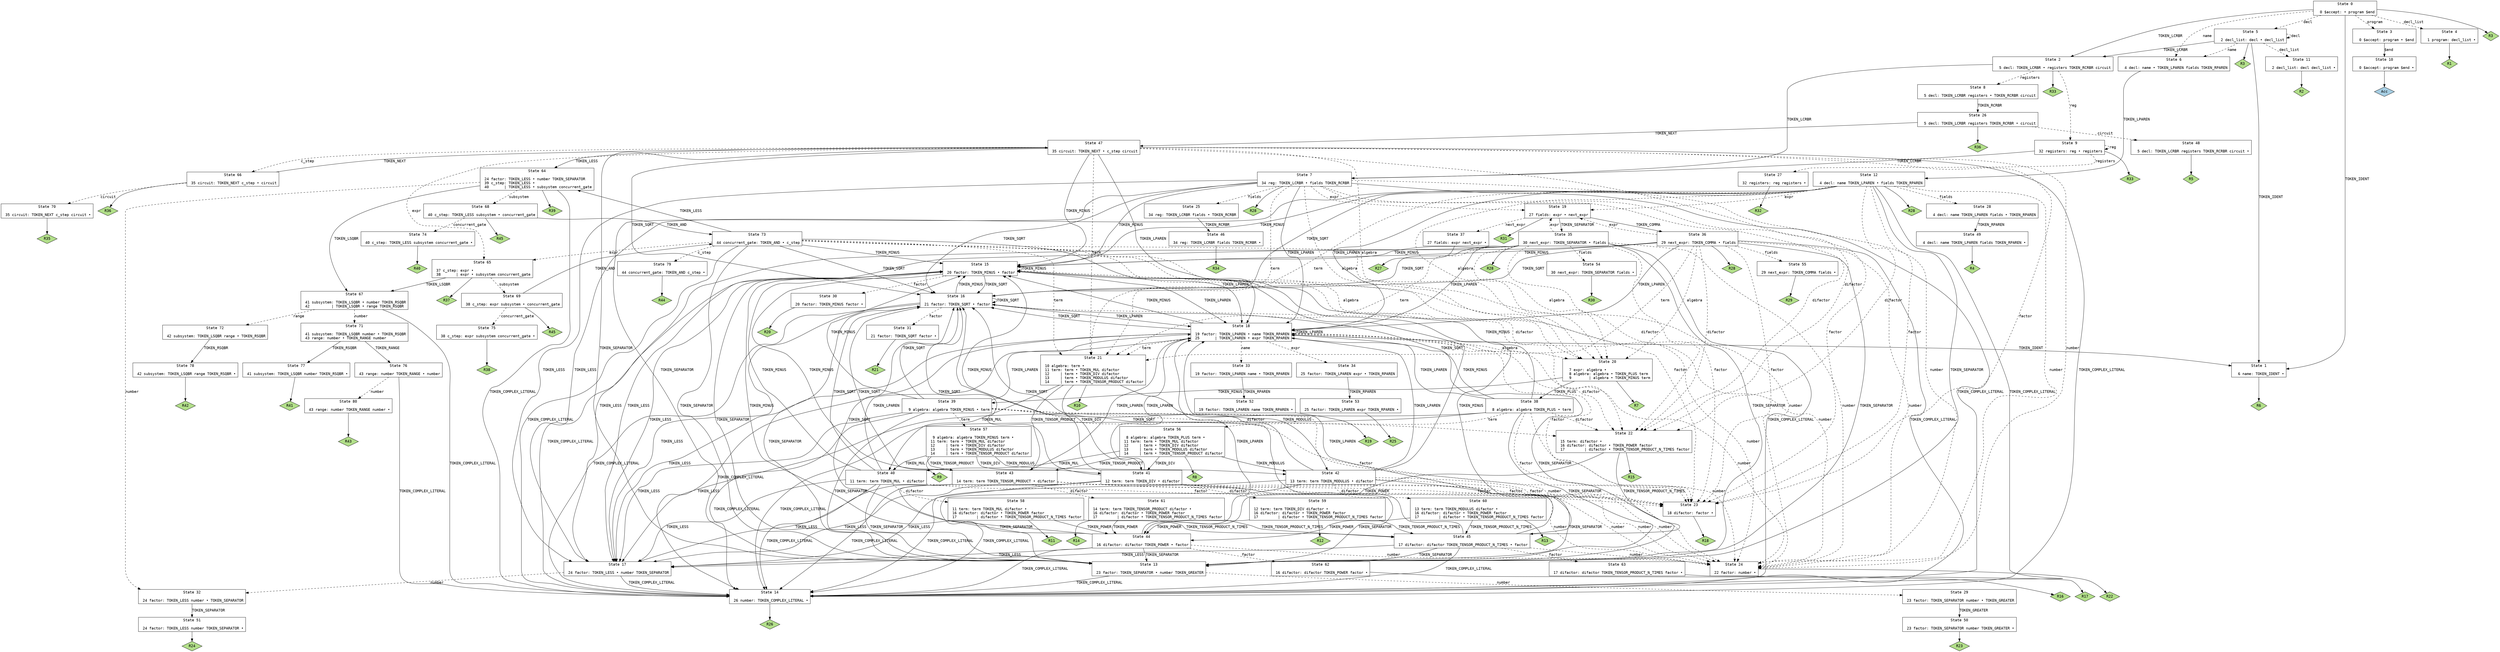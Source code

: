 // Generated by GNU Bison 3.8.2.
// Report bugs to <bug-bison@gnu.org>.
// Home page: <https://www.gnu.org/software/bison/>.

digraph "q_assembly/parser/parser.y"
{
  node [fontname = courier, shape = box, colorscheme = paired6]
  edge [fontname = courier]

  0 [label="State 0\n\l  0 $accept: • program $end\l"]
  0 -> 1 [style=solid label="TOKEN_IDENT"]
  0 -> 2 [style=solid label="TOKEN_LCRBR"]
  0 -> 3 [style=dashed label="program"]
  0 -> 4 [style=dashed label="decl_list"]
  0 -> 5 [style=dashed label="decl"]
  0 -> 6 [style=dashed label="name"]
  0 -> "0R3" [style=solid]
 "0R3" [label="R3", fillcolor=3, shape=diamond, style=filled]
  1 [label="State 1\n\l  6 name: TOKEN_IDENT •\l"]
  1 -> "1R6" [style=solid]
 "1R6" [label="R6", fillcolor=3, shape=diamond, style=filled]
  2 [label="State 2\n\l  5 decl: TOKEN_LCRBR • registers TOKEN_RCRBR circuit\l"]
  2 -> 7 [style=solid label="TOKEN_LCRBR"]
  2 -> 8 [style=dashed label="registers"]
  2 -> 9 [style=dashed label="reg"]
  2 -> "2R33" [style=solid]
 "2R33" [label="R33", fillcolor=3, shape=diamond, style=filled]
  3 [label="State 3\n\l  0 $accept: program • $end\l"]
  3 -> 10 [style=solid label="$end"]
  4 [label="State 4\n\l  1 program: decl_list •\l"]
  4 -> "4R1" [style=solid]
 "4R1" [label="R1", fillcolor=3, shape=diamond, style=filled]
  5 [label="State 5\n\l  2 decl_list: decl • decl_list\l"]
  5 -> 1 [style=solid label="TOKEN_IDENT"]
  5 -> 2 [style=solid label="TOKEN_LCRBR"]
  5 -> 11 [style=dashed label="decl_list"]
  5 -> 5 [style=dashed label="decl"]
  5 -> 6 [style=dashed label="name"]
  5 -> "5R3" [style=solid]
 "5R3" [label="R3", fillcolor=3, shape=diamond, style=filled]
  6 [label="State 6\n\l  4 decl: name • TOKEN_LPAREN fields TOKEN_RPAREN\l"]
  6 -> 12 [style=solid label="TOKEN_LPAREN"]
  7 [label="State 7\n\l 34 reg: TOKEN_LCRBR • fields TOKEN_RCRBR\l"]
  7 -> 13 [style=solid label="TOKEN_SEPARATOR"]
  7 -> 14 [style=solid label="TOKEN_COMPLEX_LITERAL"]
  7 -> 15 [style=solid label="TOKEN_MINUS"]
  7 -> 16 [style=solid label="TOKEN_SQRT"]
  7 -> 17 [style=solid label="TOKEN_LESS"]
  7 -> 18 [style=solid label="TOKEN_LPAREN"]
  7 -> 19 [style=dashed label="expr"]
  7 -> 20 [style=dashed label="algebra"]
  7 -> 21 [style=dashed label="term"]
  7 -> 22 [style=dashed label="difactor"]
  7 -> 23 [style=dashed label="factor"]
  7 -> 24 [style=dashed label="number"]
  7 -> 25 [style=dashed label="fields"]
  7 -> "7R28" [style=solid]
 "7R28" [label="R28", fillcolor=3, shape=diamond, style=filled]
  8 [label="State 8\n\l  5 decl: TOKEN_LCRBR registers • TOKEN_RCRBR circuit\l"]
  8 -> 26 [style=solid label="TOKEN_RCRBR"]
  9 [label="State 9\n\l 32 registers: reg • registers\l"]
  9 -> 7 [style=solid label="TOKEN_LCRBR"]
  9 -> 27 [style=dashed label="registers"]
  9 -> 9 [style=dashed label="reg"]
  9 -> "9R33" [style=solid]
 "9R33" [label="R33", fillcolor=3, shape=diamond, style=filled]
  10 [label="State 10\n\l  0 $accept: program $end •\l"]
  10 -> "10R0" [style=solid]
 "10R0" [label="Acc", fillcolor=1, shape=diamond, style=filled]
  11 [label="State 11\n\l  2 decl_list: decl decl_list •\l"]
  11 -> "11R2" [style=solid]
 "11R2" [label="R2", fillcolor=3, shape=diamond, style=filled]
  12 [label="State 12\n\l  4 decl: name TOKEN_LPAREN • fields TOKEN_RPAREN\l"]
  12 -> 13 [style=solid label="TOKEN_SEPARATOR"]
  12 -> 14 [style=solid label="TOKEN_COMPLEX_LITERAL"]
  12 -> 15 [style=solid label="TOKEN_MINUS"]
  12 -> 16 [style=solid label="TOKEN_SQRT"]
  12 -> 17 [style=solid label="TOKEN_LESS"]
  12 -> 18 [style=solid label="TOKEN_LPAREN"]
  12 -> 19 [style=dashed label="expr"]
  12 -> 20 [style=dashed label="algebra"]
  12 -> 21 [style=dashed label="term"]
  12 -> 22 [style=dashed label="difactor"]
  12 -> 23 [style=dashed label="factor"]
  12 -> 24 [style=dashed label="number"]
  12 -> 28 [style=dashed label="fields"]
  12 -> "12R28" [style=solid]
 "12R28" [label="R28", fillcolor=3, shape=diamond, style=filled]
  13 [label="State 13\n\l 23 factor: TOKEN_SEPARATOR • number TOKEN_GREATER\l"]
  13 -> 14 [style=solid label="TOKEN_COMPLEX_LITERAL"]
  13 -> 29 [style=dashed label="number"]
  14 [label="State 14\n\l 26 number: TOKEN_COMPLEX_LITERAL •\l"]
  14 -> "14R26" [style=solid]
 "14R26" [label="R26", fillcolor=3, shape=diamond, style=filled]
  15 [label="State 15\n\l 20 factor: TOKEN_MINUS • factor\l"]
  15 -> 13 [style=solid label="TOKEN_SEPARATOR"]
  15 -> 14 [style=solid label="TOKEN_COMPLEX_LITERAL"]
  15 -> 15 [style=solid label="TOKEN_MINUS"]
  15 -> 16 [style=solid label="TOKEN_SQRT"]
  15 -> 17 [style=solid label="TOKEN_LESS"]
  15 -> 18 [style=solid label="TOKEN_LPAREN"]
  15 -> 30 [style=dashed label="factor"]
  15 -> 24 [style=dashed label="number"]
  16 [label="State 16\n\l 21 factor: TOKEN_SQRT • factor\l"]
  16 -> 13 [style=solid label="TOKEN_SEPARATOR"]
  16 -> 14 [style=solid label="TOKEN_COMPLEX_LITERAL"]
  16 -> 15 [style=solid label="TOKEN_MINUS"]
  16 -> 16 [style=solid label="TOKEN_SQRT"]
  16 -> 17 [style=solid label="TOKEN_LESS"]
  16 -> 18 [style=solid label="TOKEN_LPAREN"]
  16 -> 31 [style=dashed label="factor"]
  16 -> 24 [style=dashed label="number"]
  17 [label="State 17\n\l 24 factor: TOKEN_LESS • number TOKEN_SEPARATOR\l"]
  17 -> 14 [style=solid label="TOKEN_COMPLEX_LITERAL"]
  17 -> 32 [style=dashed label="number"]
  18 [label="State 18\n\l 19 factor: TOKEN_LPAREN • name TOKEN_RPAREN\l 25       | TOKEN_LPAREN • expr TOKEN_RPAREN\l"]
  18 -> 13 [style=solid label="TOKEN_SEPARATOR"]
  18 -> 14 [style=solid label="TOKEN_COMPLEX_LITERAL"]
  18 -> 1 [style=solid label="TOKEN_IDENT"]
  18 -> 15 [style=solid label="TOKEN_MINUS"]
  18 -> 16 [style=solid label="TOKEN_SQRT"]
  18 -> 17 [style=solid label="TOKEN_LESS"]
  18 -> 18 [style=solid label="TOKEN_LPAREN"]
  18 -> 33 [style=dashed label="name"]
  18 -> 34 [style=dashed label="expr"]
  18 -> 20 [style=dashed label="algebra"]
  18 -> 21 [style=dashed label="term"]
  18 -> 22 [style=dashed label="difactor"]
  18 -> 23 [style=dashed label="factor"]
  18 -> 24 [style=dashed label="number"]
  19 [label="State 19\n\l 27 fields: expr • next_expr\l"]
  19 -> 35 [style=solid label="TOKEN_SEPARATOR"]
  19 -> 36 [style=solid label="TOKEN_COMMA"]
  19 -> 37 [style=dashed label="next_expr"]
  19 -> "19R31" [style=solid]
 "19R31" [label="R31", fillcolor=3, shape=diamond, style=filled]
  20 [label="State 20\n\l  7 expr: algebra •\l  8 algebra: algebra • TOKEN_PLUS term\l  9        | algebra • TOKEN_MINUS term\l"]
  20 -> 38 [style=solid label="TOKEN_PLUS"]
  20 -> 39 [style=solid label="TOKEN_MINUS"]
  20 -> "20R7" [style=solid]
 "20R7" [label="R7", fillcolor=3, shape=diamond, style=filled]
  21 [label="State 21\n\l 10 algebra: term •\l 11 term: term • TOKEN_MUL difactor\l 12     | term • TOKEN_DIV difactor\l 13     | term • TOKEN_MODULUS difactor\l 14     | term • TOKEN_TENSOR_PRODUCT difactor\l"]
  21 -> 40 [style=solid label="TOKEN_MUL"]
  21 -> 41 [style=solid label="TOKEN_DIV"]
  21 -> 42 [style=solid label="TOKEN_MODULUS"]
  21 -> 43 [style=solid label="TOKEN_TENSOR_PRODUCT"]
  21 -> "21R10" [style=solid]
 "21R10" [label="R10", fillcolor=3, shape=diamond, style=filled]
  22 [label="State 22\n\l 15 term: difactor •\l 16 difactor: difactor • TOKEN_POWER factor\l 17         | difactor • TOKEN_TENSOR_PRODUCT_N_TIMES factor\l"]
  22 -> 44 [style=solid label="TOKEN_POWER"]
  22 -> 45 [style=solid label="TOKEN_TENSOR_PRODUCT_N_TIMES"]
  22 -> "22R15" [style=solid]
 "22R15" [label="R15", fillcolor=3, shape=diamond, style=filled]
  23 [label="State 23\n\l 18 difactor: factor •\l"]
  23 -> "23R18" [style=solid]
 "23R18" [label="R18", fillcolor=3, shape=diamond, style=filled]
  24 [label="State 24\n\l 22 factor: number •\l"]
  24 -> "24R22" [style=solid]
 "24R22" [label="R22", fillcolor=3, shape=diamond, style=filled]
  25 [label="State 25\n\l 34 reg: TOKEN_LCRBR fields • TOKEN_RCRBR\l"]
  25 -> 46 [style=solid label="TOKEN_RCRBR"]
  26 [label="State 26\n\l  5 decl: TOKEN_LCRBR registers TOKEN_RCRBR • circuit\l"]
  26 -> 47 [style=solid label="TOKEN_NEXT"]
  26 -> 48 [style=dashed label="circuit"]
  26 -> "26R36" [style=solid]
 "26R36" [label="R36", fillcolor=3, shape=diamond, style=filled]
  27 [label="State 27\n\l 32 registers: reg registers •\l"]
  27 -> "27R32" [style=solid]
 "27R32" [label="R32", fillcolor=3, shape=diamond, style=filled]
  28 [label="State 28\n\l  4 decl: name TOKEN_LPAREN fields • TOKEN_RPAREN\l"]
  28 -> 49 [style=solid label="TOKEN_RPAREN"]
  29 [label="State 29\n\l 23 factor: TOKEN_SEPARATOR number • TOKEN_GREATER\l"]
  29 -> 50 [style=solid label="TOKEN_GREATER"]
  30 [label="State 30\n\l 20 factor: TOKEN_MINUS factor •\l"]
  30 -> "30R20" [style=solid]
 "30R20" [label="R20", fillcolor=3, shape=diamond, style=filled]
  31 [label="State 31\n\l 21 factor: TOKEN_SQRT factor •\l"]
  31 -> "31R21" [style=solid]
 "31R21" [label="R21", fillcolor=3, shape=diamond, style=filled]
  32 [label="State 32\n\l 24 factor: TOKEN_LESS number • TOKEN_SEPARATOR\l"]
  32 -> 51 [style=solid label="TOKEN_SEPARATOR"]
  33 [label="State 33\n\l 19 factor: TOKEN_LPAREN name • TOKEN_RPAREN\l"]
  33 -> 52 [style=solid label="TOKEN_RPAREN"]
  34 [label="State 34\n\l 25 factor: TOKEN_LPAREN expr • TOKEN_RPAREN\l"]
  34 -> 53 [style=solid label="TOKEN_RPAREN"]
  35 [label="State 35\n\l 30 next_expr: TOKEN_SEPARATOR • fields\l"]
  35 -> 13 [style=solid label="TOKEN_SEPARATOR"]
  35 -> 14 [style=solid label="TOKEN_COMPLEX_LITERAL"]
  35 -> 15 [style=solid label="TOKEN_MINUS"]
  35 -> 16 [style=solid label="TOKEN_SQRT"]
  35 -> 17 [style=solid label="TOKEN_LESS"]
  35 -> 18 [style=solid label="TOKEN_LPAREN"]
  35 -> 19 [style=dashed label="expr"]
  35 -> 20 [style=dashed label="algebra"]
  35 -> 21 [style=dashed label="term"]
  35 -> 22 [style=dashed label="difactor"]
  35 -> 23 [style=dashed label="factor"]
  35 -> 24 [style=dashed label="number"]
  35 -> 54 [style=dashed label="fields"]
  35 -> "35R28" [style=solid]
 "35R28" [label="R28", fillcolor=3, shape=diamond, style=filled]
  36 [label="State 36\n\l 29 next_expr: TOKEN_COMMA • fields\l"]
  36 -> 13 [style=solid label="TOKEN_SEPARATOR"]
  36 -> 14 [style=solid label="TOKEN_COMPLEX_LITERAL"]
  36 -> 15 [style=solid label="TOKEN_MINUS"]
  36 -> 16 [style=solid label="TOKEN_SQRT"]
  36 -> 17 [style=solid label="TOKEN_LESS"]
  36 -> 18 [style=solid label="TOKEN_LPAREN"]
  36 -> 19 [style=dashed label="expr"]
  36 -> 20 [style=dashed label="algebra"]
  36 -> 21 [style=dashed label="term"]
  36 -> 22 [style=dashed label="difactor"]
  36 -> 23 [style=dashed label="factor"]
  36 -> 24 [style=dashed label="number"]
  36 -> 55 [style=dashed label="fields"]
  36 -> "36R28" [style=solid]
 "36R28" [label="R28", fillcolor=3, shape=diamond, style=filled]
  37 [label="State 37\n\l 27 fields: expr next_expr •\l"]
  37 -> "37R27" [style=solid]
 "37R27" [label="R27", fillcolor=3, shape=diamond, style=filled]
  38 [label="State 38\n\l  8 algebra: algebra TOKEN_PLUS • term\l"]
  38 -> 13 [style=solid label="TOKEN_SEPARATOR"]
  38 -> 14 [style=solid label="TOKEN_COMPLEX_LITERAL"]
  38 -> 15 [style=solid label="TOKEN_MINUS"]
  38 -> 16 [style=solid label="TOKEN_SQRT"]
  38 -> 17 [style=solid label="TOKEN_LESS"]
  38 -> 18 [style=solid label="TOKEN_LPAREN"]
  38 -> 56 [style=dashed label="term"]
  38 -> 22 [style=dashed label="difactor"]
  38 -> 23 [style=dashed label="factor"]
  38 -> 24 [style=dashed label="number"]
  39 [label="State 39\n\l  9 algebra: algebra TOKEN_MINUS • term\l"]
  39 -> 13 [style=solid label="TOKEN_SEPARATOR"]
  39 -> 14 [style=solid label="TOKEN_COMPLEX_LITERAL"]
  39 -> 15 [style=solid label="TOKEN_MINUS"]
  39 -> 16 [style=solid label="TOKEN_SQRT"]
  39 -> 17 [style=solid label="TOKEN_LESS"]
  39 -> 18 [style=solid label="TOKEN_LPAREN"]
  39 -> 57 [style=dashed label="term"]
  39 -> 22 [style=dashed label="difactor"]
  39 -> 23 [style=dashed label="factor"]
  39 -> 24 [style=dashed label="number"]
  40 [label="State 40\n\l 11 term: term TOKEN_MUL • difactor\l"]
  40 -> 13 [style=solid label="TOKEN_SEPARATOR"]
  40 -> 14 [style=solid label="TOKEN_COMPLEX_LITERAL"]
  40 -> 15 [style=solid label="TOKEN_MINUS"]
  40 -> 16 [style=solid label="TOKEN_SQRT"]
  40 -> 17 [style=solid label="TOKEN_LESS"]
  40 -> 18 [style=solid label="TOKEN_LPAREN"]
  40 -> 58 [style=dashed label="difactor"]
  40 -> 23 [style=dashed label="factor"]
  40 -> 24 [style=dashed label="number"]
  41 [label="State 41\n\l 12 term: term TOKEN_DIV • difactor\l"]
  41 -> 13 [style=solid label="TOKEN_SEPARATOR"]
  41 -> 14 [style=solid label="TOKEN_COMPLEX_LITERAL"]
  41 -> 15 [style=solid label="TOKEN_MINUS"]
  41 -> 16 [style=solid label="TOKEN_SQRT"]
  41 -> 17 [style=solid label="TOKEN_LESS"]
  41 -> 18 [style=solid label="TOKEN_LPAREN"]
  41 -> 59 [style=dashed label="difactor"]
  41 -> 23 [style=dashed label="factor"]
  41 -> 24 [style=dashed label="number"]
  42 [label="State 42\n\l 13 term: term TOKEN_MODULUS • difactor\l"]
  42 -> 13 [style=solid label="TOKEN_SEPARATOR"]
  42 -> 14 [style=solid label="TOKEN_COMPLEX_LITERAL"]
  42 -> 15 [style=solid label="TOKEN_MINUS"]
  42 -> 16 [style=solid label="TOKEN_SQRT"]
  42 -> 17 [style=solid label="TOKEN_LESS"]
  42 -> 18 [style=solid label="TOKEN_LPAREN"]
  42 -> 60 [style=dashed label="difactor"]
  42 -> 23 [style=dashed label="factor"]
  42 -> 24 [style=dashed label="number"]
  43 [label="State 43\n\l 14 term: term TOKEN_TENSOR_PRODUCT • difactor\l"]
  43 -> 13 [style=solid label="TOKEN_SEPARATOR"]
  43 -> 14 [style=solid label="TOKEN_COMPLEX_LITERAL"]
  43 -> 15 [style=solid label="TOKEN_MINUS"]
  43 -> 16 [style=solid label="TOKEN_SQRT"]
  43 -> 17 [style=solid label="TOKEN_LESS"]
  43 -> 18 [style=solid label="TOKEN_LPAREN"]
  43 -> 61 [style=dashed label="difactor"]
  43 -> 23 [style=dashed label="factor"]
  43 -> 24 [style=dashed label="number"]
  44 [label="State 44\n\l 16 difactor: difactor TOKEN_POWER • factor\l"]
  44 -> 13 [style=solid label="TOKEN_SEPARATOR"]
  44 -> 14 [style=solid label="TOKEN_COMPLEX_LITERAL"]
  44 -> 15 [style=solid label="TOKEN_MINUS"]
  44 -> 16 [style=solid label="TOKEN_SQRT"]
  44 -> 17 [style=solid label="TOKEN_LESS"]
  44 -> 18 [style=solid label="TOKEN_LPAREN"]
  44 -> 62 [style=dashed label="factor"]
  44 -> 24 [style=dashed label="number"]
  45 [label="State 45\n\l 17 difactor: difactor TOKEN_TENSOR_PRODUCT_N_TIMES • factor\l"]
  45 -> 13 [style=solid label="TOKEN_SEPARATOR"]
  45 -> 14 [style=solid label="TOKEN_COMPLEX_LITERAL"]
  45 -> 15 [style=solid label="TOKEN_MINUS"]
  45 -> 16 [style=solid label="TOKEN_SQRT"]
  45 -> 17 [style=solid label="TOKEN_LESS"]
  45 -> 18 [style=solid label="TOKEN_LPAREN"]
  45 -> 63 [style=dashed label="factor"]
  45 -> 24 [style=dashed label="number"]
  46 [label="State 46\n\l 34 reg: TOKEN_LCRBR fields TOKEN_RCRBR •\l"]
  46 -> "46R34" [style=solid]
 "46R34" [label="R34", fillcolor=3, shape=diamond, style=filled]
  47 [label="State 47\n\l 35 circuit: TOKEN_NEXT • c_step circuit\l"]
  47 -> 13 [style=solid label="TOKEN_SEPARATOR"]
  47 -> 14 [style=solid label="TOKEN_COMPLEX_LITERAL"]
  47 -> 15 [style=solid label="TOKEN_MINUS"]
  47 -> 16 [style=solid label="TOKEN_SQRT"]
  47 -> 64 [style=solid label="TOKEN_LESS"]
  47 -> 18 [style=solid label="TOKEN_LPAREN"]
  47 -> 65 [style=dashed label="expr"]
  47 -> 20 [style=dashed label="algebra"]
  47 -> 21 [style=dashed label="term"]
  47 -> 22 [style=dashed label="difactor"]
  47 -> 23 [style=dashed label="factor"]
  47 -> 24 [style=dashed label="number"]
  47 -> 66 [style=dashed label="c_step"]
  48 [label="State 48\n\l  5 decl: TOKEN_LCRBR registers TOKEN_RCRBR circuit •\l"]
  48 -> "48R5" [style=solid]
 "48R5" [label="R5", fillcolor=3, shape=diamond, style=filled]
  49 [label="State 49\n\l  4 decl: name TOKEN_LPAREN fields TOKEN_RPAREN •\l"]
  49 -> "49R4" [style=solid]
 "49R4" [label="R4", fillcolor=3, shape=diamond, style=filled]
  50 [label="State 50\n\l 23 factor: TOKEN_SEPARATOR number TOKEN_GREATER •\l"]
  50 -> "50R23" [style=solid]
 "50R23" [label="R23", fillcolor=3, shape=diamond, style=filled]
  51 [label="State 51\n\l 24 factor: TOKEN_LESS number TOKEN_SEPARATOR •\l"]
  51 -> "51R24" [style=solid]
 "51R24" [label="R24", fillcolor=3, shape=diamond, style=filled]
  52 [label="State 52\n\l 19 factor: TOKEN_LPAREN name TOKEN_RPAREN •\l"]
  52 -> "52R19" [style=solid]
 "52R19" [label="R19", fillcolor=3, shape=diamond, style=filled]
  53 [label="State 53\n\l 25 factor: TOKEN_LPAREN expr TOKEN_RPAREN •\l"]
  53 -> "53R25" [style=solid]
 "53R25" [label="R25", fillcolor=3, shape=diamond, style=filled]
  54 [label="State 54\n\l 30 next_expr: TOKEN_SEPARATOR fields •\l"]
  54 -> "54R30" [style=solid]
 "54R30" [label="R30", fillcolor=3, shape=diamond, style=filled]
  55 [label="State 55\n\l 29 next_expr: TOKEN_COMMA fields •\l"]
  55 -> "55R29" [style=solid]
 "55R29" [label="R29", fillcolor=3, shape=diamond, style=filled]
  56 [label="State 56\n\l  8 algebra: algebra TOKEN_PLUS term •\l 11 term: term • TOKEN_MUL difactor\l 12     | term • TOKEN_DIV difactor\l 13     | term • TOKEN_MODULUS difactor\l 14     | term • TOKEN_TENSOR_PRODUCT difactor\l"]
  56 -> 40 [style=solid label="TOKEN_MUL"]
  56 -> 41 [style=solid label="TOKEN_DIV"]
  56 -> 42 [style=solid label="TOKEN_MODULUS"]
  56 -> 43 [style=solid label="TOKEN_TENSOR_PRODUCT"]
  56 -> "56R8" [style=solid]
 "56R8" [label="R8", fillcolor=3, shape=diamond, style=filled]
  57 [label="State 57\n\l  9 algebra: algebra TOKEN_MINUS term •\l 11 term: term • TOKEN_MUL difactor\l 12     | term • TOKEN_DIV difactor\l 13     | term • TOKEN_MODULUS difactor\l 14     | term • TOKEN_TENSOR_PRODUCT difactor\l"]
  57 -> 40 [style=solid label="TOKEN_MUL"]
  57 -> 41 [style=solid label="TOKEN_DIV"]
  57 -> 42 [style=solid label="TOKEN_MODULUS"]
  57 -> 43 [style=solid label="TOKEN_TENSOR_PRODUCT"]
  57 -> "57R9" [style=solid]
 "57R9" [label="R9", fillcolor=3, shape=diamond, style=filled]
  58 [label="State 58\n\l 11 term: term TOKEN_MUL difactor •\l 16 difactor: difactor • TOKEN_POWER factor\l 17         | difactor • TOKEN_TENSOR_PRODUCT_N_TIMES factor\l"]
  58 -> 44 [style=solid label="TOKEN_POWER"]
  58 -> 45 [style=solid label="TOKEN_TENSOR_PRODUCT_N_TIMES"]
  58 -> "58R11" [style=solid]
 "58R11" [label="R11", fillcolor=3, shape=diamond, style=filled]
  59 [label="State 59\n\l 12 term: term TOKEN_DIV difactor •\l 16 difactor: difactor • TOKEN_POWER factor\l 17         | difactor • TOKEN_TENSOR_PRODUCT_N_TIMES factor\l"]
  59 -> 44 [style=solid label="TOKEN_POWER"]
  59 -> 45 [style=solid label="TOKEN_TENSOR_PRODUCT_N_TIMES"]
  59 -> "59R12" [style=solid]
 "59R12" [label="R12", fillcolor=3, shape=diamond, style=filled]
  60 [label="State 60\n\l 13 term: term TOKEN_MODULUS difactor •\l 16 difactor: difactor • TOKEN_POWER factor\l 17         | difactor • TOKEN_TENSOR_PRODUCT_N_TIMES factor\l"]
  60 -> 44 [style=solid label="TOKEN_POWER"]
  60 -> 45 [style=solid label="TOKEN_TENSOR_PRODUCT_N_TIMES"]
  60 -> "60R13" [style=solid]
 "60R13" [label="R13", fillcolor=3, shape=diamond, style=filled]
  61 [label="State 61\n\l 14 term: term TOKEN_TENSOR_PRODUCT difactor •\l 16 difactor: difactor • TOKEN_POWER factor\l 17         | difactor • TOKEN_TENSOR_PRODUCT_N_TIMES factor\l"]
  61 -> 44 [style=solid label="TOKEN_POWER"]
  61 -> 45 [style=solid label="TOKEN_TENSOR_PRODUCT_N_TIMES"]
  61 -> "61R14" [style=solid]
 "61R14" [label="R14", fillcolor=3, shape=diamond, style=filled]
  62 [label="State 62\n\l 16 difactor: difactor TOKEN_POWER factor •\l"]
  62 -> "62R16" [style=solid]
 "62R16" [label="R16", fillcolor=3, shape=diamond, style=filled]
  63 [label="State 63\n\l 17 difactor: difactor TOKEN_TENSOR_PRODUCT_N_TIMES factor •\l"]
  63 -> "63R17" [style=solid]
 "63R17" [label="R17", fillcolor=3, shape=diamond, style=filled]
  64 [label="State 64\n\l 24 factor: TOKEN_LESS • number TOKEN_SEPARATOR\l 39 c_step: TOKEN_LESS •\l 40       | TOKEN_LESS • subsystem concurrent_gate\l"]
  64 -> 14 [style=solid label="TOKEN_COMPLEX_LITERAL"]
  64 -> 67 [style=solid label="TOKEN_LSQBR"]
  64 -> 32 [style=dashed label="number"]
  64 -> 68 [style=dashed label="subsystem"]
  64 -> "64R39" [style=solid]
 "64R39" [label="R39", fillcolor=3, shape=diamond, style=filled]
  65 [label="State 65\n\l 37 c_step: expr •\l 38       | expr • subsystem concurrent_gate\l"]
  65 -> 67 [style=solid label="TOKEN_LSQBR"]
  65 -> 69 [style=dashed label="subsystem"]
  65 -> "65R37" [style=solid]
 "65R37" [label="R37", fillcolor=3, shape=diamond, style=filled]
  66 [label="State 66\n\l 35 circuit: TOKEN_NEXT c_step • circuit\l"]
  66 -> 47 [style=solid label="TOKEN_NEXT"]
  66 -> 70 [style=dashed label="circuit"]
  66 -> "66R36" [style=solid]
 "66R36" [label="R36", fillcolor=3, shape=diamond, style=filled]
  67 [label="State 67\n\l 41 subsystem: TOKEN_LSQBR • number TOKEN_RSQBR\l 42          | TOKEN_LSQBR • range TOKEN_RSQBR\l"]
  67 -> 14 [style=solid label="TOKEN_COMPLEX_LITERAL"]
  67 -> 71 [style=dashed label="number"]
  67 -> 72 [style=dashed label="range"]
  68 [label="State 68\n\l 40 c_step: TOKEN_LESS subsystem • concurrent_gate\l"]
  68 -> 73 [style=solid label="TOKEN_AND"]
  68 -> 74 [style=dashed label="concurrent_gate"]
  68 -> "68R45" [style=solid]
 "68R45" [label="R45", fillcolor=3, shape=diamond, style=filled]
  69 [label="State 69\n\l 38 c_step: expr subsystem • concurrent_gate\l"]
  69 -> 73 [style=solid label="TOKEN_AND"]
  69 -> 75 [style=dashed label="concurrent_gate"]
  69 -> "69R45" [style=solid]
 "69R45" [label="R45", fillcolor=3, shape=diamond, style=filled]
  70 [label="State 70\n\l 35 circuit: TOKEN_NEXT c_step circuit •\l"]
  70 -> "70R35" [style=solid]
 "70R35" [label="R35", fillcolor=3, shape=diamond, style=filled]
  71 [label="State 71\n\l 41 subsystem: TOKEN_LSQBR number • TOKEN_RSQBR\l 43 range: number • TOKEN_RANGE number\l"]
  71 -> 76 [style=solid label="TOKEN_RANGE"]
  71 -> 77 [style=solid label="TOKEN_RSQBR"]
  72 [label="State 72\n\l 42 subsystem: TOKEN_LSQBR range • TOKEN_RSQBR\l"]
  72 -> 78 [style=solid label="TOKEN_RSQBR"]
  73 [label="State 73\n\l 44 concurrent_gate: TOKEN_AND • c_step\l"]
  73 -> 13 [style=solid label="TOKEN_SEPARATOR"]
  73 -> 14 [style=solid label="TOKEN_COMPLEX_LITERAL"]
  73 -> 15 [style=solid label="TOKEN_MINUS"]
  73 -> 16 [style=solid label="TOKEN_SQRT"]
  73 -> 64 [style=solid label="TOKEN_LESS"]
  73 -> 18 [style=solid label="TOKEN_LPAREN"]
  73 -> 65 [style=dashed label="expr"]
  73 -> 20 [style=dashed label="algebra"]
  73 -> 21 [style=dashed label="term"]
  73 -> 22 [style=dashed label="difactor"]
  73 -> 23 [style=dashed label="factor"]
  73 -> 24 [style=dashed label="number"]
  73 -> 79 [style=dashed label="c_step"]
  74 [label="State 74\n\l 40 c_step: TOKEN_LESS subsystem concurrent_gate •\l"]
  74 -> "74R40" [style=solid]
 "74R40" [label="R40", fillcolor=3, shape=diamond, style=filled]
  75 [label="State 75\n\l 38 c_step: expr subsystem concurrent_gate •\l"]
  75 -> "75R38" [style=solid]
 "75R38" [label="R38", fillcolor=3, shape=diamond, style=filled]
  76 [label="State 76\n\l 43 range: number TOKEN_RANGE • number\l"]
  76 -> 14 [style=solid label="TOKEN_COMPLEX_LITERAL"]
  76 -> 80 [style=dashed label="number"]
  77 [label="State 77\n\l 41 subsystem: TOKEN_LSQBR number TOKEN_RSQBR •\l"]
  77 -> "77R41" [style=solid]
 "77R41" [label="R41", fillcolor=3, shape=diamond, style=filled]
  78 [label="State 78\n\l 42 subsystem: TOKEN_LSQBR range TOKEN_RSQBR •\l"]
  78 -> "78R42" [style=solid]
 "78R42" [label="R42", fillcolor=3, shape=diamond, style=filled]
  79 [label="State 79\n\l 44 concurrent_gate: TOKEN_AND c_step •\l"]
  79 -> "79R44" [style=solid]
 "79R44" [label="R44", fillcolor=3, shape=diamond, style=filled]
  80 [label="State 80\n\l 43 range: number TOKEN_RANGE number •\l"]
  80 -> "80R43" [style=solid]
 "80R43" [label="R43", fillcolor=3, shape=diamond, style=filled]
}
